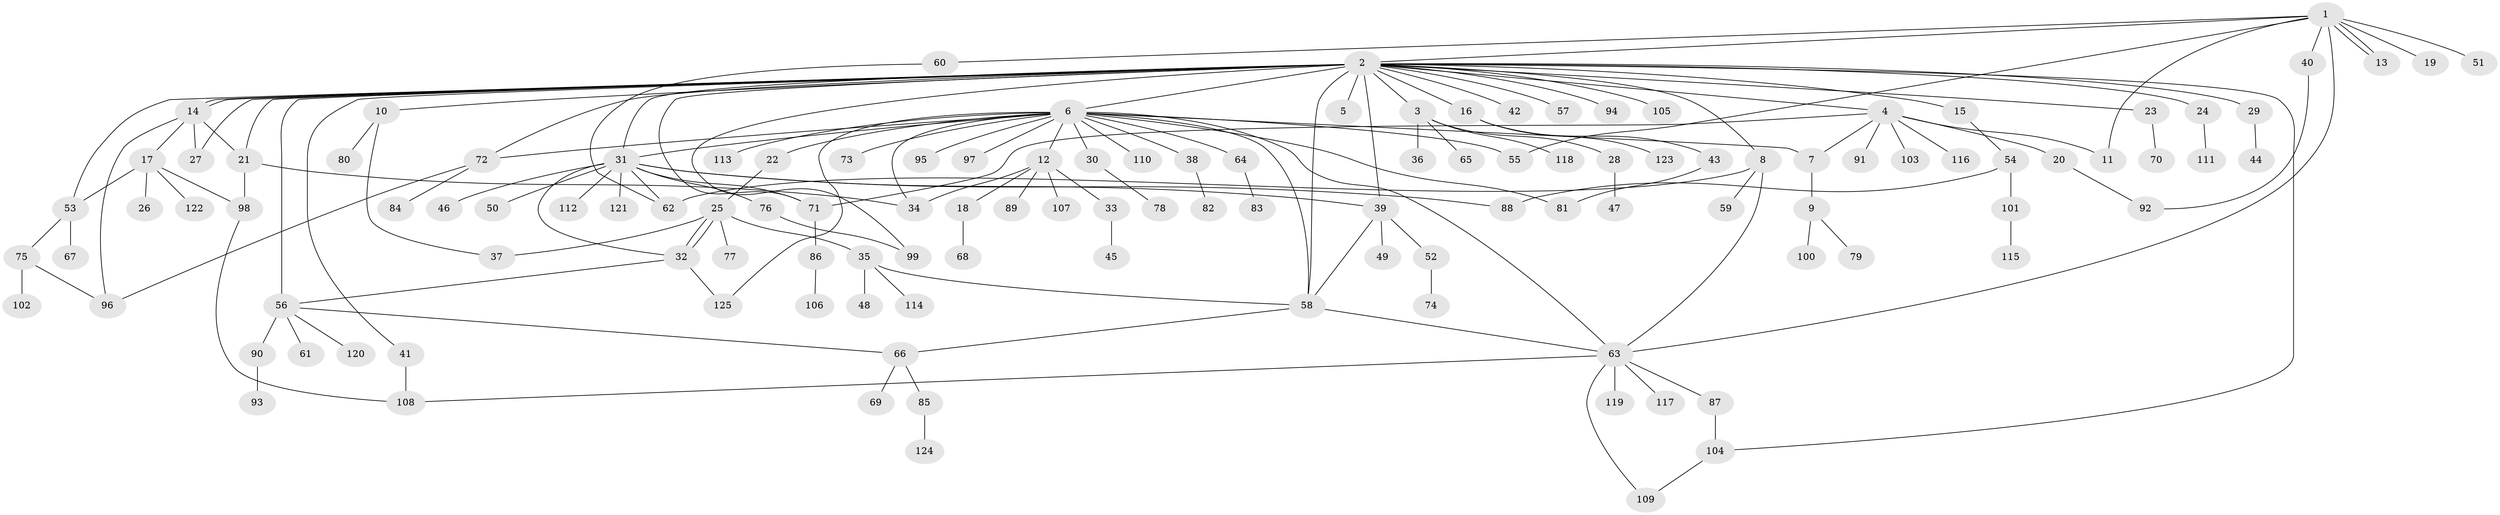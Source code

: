 // coarse degree distribution, {10: 0.010638297872340425, 28: 0.010638297872340425, 4: 0.11702127659574468, 7: 0.02127659574468085, 1: 0.5106382978723404, 22: 0.010638297872340425, 2: 0.19148936170212766, 5: 0.031914893617021274, 8: 0.010638297872340425, 3: 0.07446808510638298, 12: 0.010638297872340425}
// Generated by graph-tools (version 1.1) at 2025/23/03/03/25 07:23:55]
// undirected, 125 vertices, 164 edges
graph export_dot {
graph [start="1"]
  node [color=gray90,style=filled];
  1;
  2;
  3;
  4;
  5;
  6;
  7;
  8;
  9;
  10;
  11;
  12;
  13;
  14;
  15;
  16;
  17;
  18;
  19;
  20;
  21;
  22;
  23;
  24;
  25;
  26;
  27;
  28;
  29;
  30;
  31;
  32;
  33;
  34;
  35;
  36;
  37;
  38;
  39;
  40;
  41;
  42;
  43;
  44;
  45;
  46;
  47;
  48;
  49;
  50;
  51;
  52;
  53;
  54;
  55;
  56;
  57;
  58;
  59;
  60;
  61;
  62;
  63;
  64;
  65;
  66;
  67;
  68;
  69;
  70;
  71;
  72;
  73;
  74;
  75;
  76;
  77;
  78;
  79;
  80;
  81;
  82;
  83;
  84;
  85;
  86;
  87;
  88;
  89;
  90;
  91;
  92;
  93;
  94;
  95;
  96;
  97;
  98;
  99;
  100;
  101;
  102;
  103;
  104;
  105;
  106;
  107;
  108;
  109;
  110;
  111;
  112;
  113;
  114;
  115;
  116;
  117;
  118;
  119;
  120;
  121;
  122;
  123;
  124;
  125;
  1 -- 2;
  1 -- 11;
  1 -- 13;
  1 -- 13;
  1 -- 19;
  1 -- 40;
  1 -- 51;
  1 -- 55;
  1 -- 60;
  1 -- 63;
  2 -- 3;
  2 -- 4;
  2 -- 5;
  2 -- 6;
  2 -- 8;
  2 -- 10;
  2 -- 14;
  2 -- 14;
  2 -- 15;
  2 -- 16;
  2 -- 21;
  2 -- 23;
  2 -- 24;
  2 -- 27;
  2 -- 29;
  2 -- 31;
  2 -- 39;
  2 -- 41;
  2 -- 42;
  2 -- 53;
  2 -- 56;
  2 -- 57;
  2 -- 58;
  2 -- 71;
  2 -- 72;
  2 -- 94;
  2 -- 99;
  2 -- 104;
  2 -- 105;
  3 -- 28;
  3 -- 36;
  3 -- 65;
  3 -- 118;
  4 -- 7;
  4 -- 11;
  4 -- 20;
  4 -- 71;
  4 -- 91;
  4 -- 103;
  4 -- 116;
  6 -- 7;
  6 -- 12;
  6 -- 22;
  6 -- 30;
  6 -- 31;
  6 -- 34;
  6 -- 38;
  6 -- 55;
  6 -- 58;
  6 -- 63;
  6 -- 64;
  6 -- 72;
  6 -- 73;
  6 -- 81;
  6 -- 95;
  6 -- 97;
  6 -- 110;
  6 -- 113;
  6 -- 125;
  7 -- 9;
  8 -- 59;
  8 -- 62;
  8 -- 63;
  9 -- 79;
  9 -- 100;
  10 -- 37;
  10 -- 80;
  12 -- 18;
  12 -- 33;
  12 -- 34;
  12 -- 89;
  12 -- 107;
  14 -- 17;
  14 -- 21;
  14 -- 27;
  14 -- 96;
  15 -- 54;
  16 -- 43;
  16 -- 123;
  17 -- 26;
  17 -- 53;
  17 -- 98;
  17 -- 122;
  18 -- 68;
  20 -- 92;
  21 -- 34;
  21 -- 98;
  22 -- 25;
  23 -- 70;
  24 -- 111;
  25 -- 32;
  25 -- 32;
  25 -- 35;
  25 -- 37;
  25 -- 77;
  28 -- 47;
  29 -- 44;
  30 -- 78;
  31 -- 32;
  31 -- 39;
  31 -- 46;
  31 -- 50;
  31 -- 62;
  31 -- 71;
  31 -- 76;
  31 -- 88;
  31 -- 112;
  31 -- 121;
  32 -- 56;
  32 -- 125;
  33 -- 45;
  35 -- 48;
  35 -- 58;
  35 -- 114;
  38 -- 82;
  39 -- 49;
  39 -- 52;
  39 -- 58;
  40 -- 92;
  41 -- 108;
  43 -- 81;
  52 -- 74;
  53 -- 67;
  53 -- 75;
  54 -- 88;
  54 -- 101;
  56 -- 61;
  56 -- 66;
  56 -- 90;
  56 -- 120;
  58 -- 63;
  58 -- 66;
  60 -- 62;
  63 -- 87;
  63 -- 108;
  63 -- 109;
  63 -- 117;
  63 -- 119;
  64 -- 83;
  66 -- 69;
  66 -- 85;
  71 -- 86;
  72 -- 84;
  72 -- 96;
  75 -- 96;
  75 -- 102;
  76 -- 99;
  85 -- 124;
  86 -- 106;
  87 -- 104;
  90 -- 93;
  98 -- 108;
  101 -- 115;
  104 -- 109;
}
